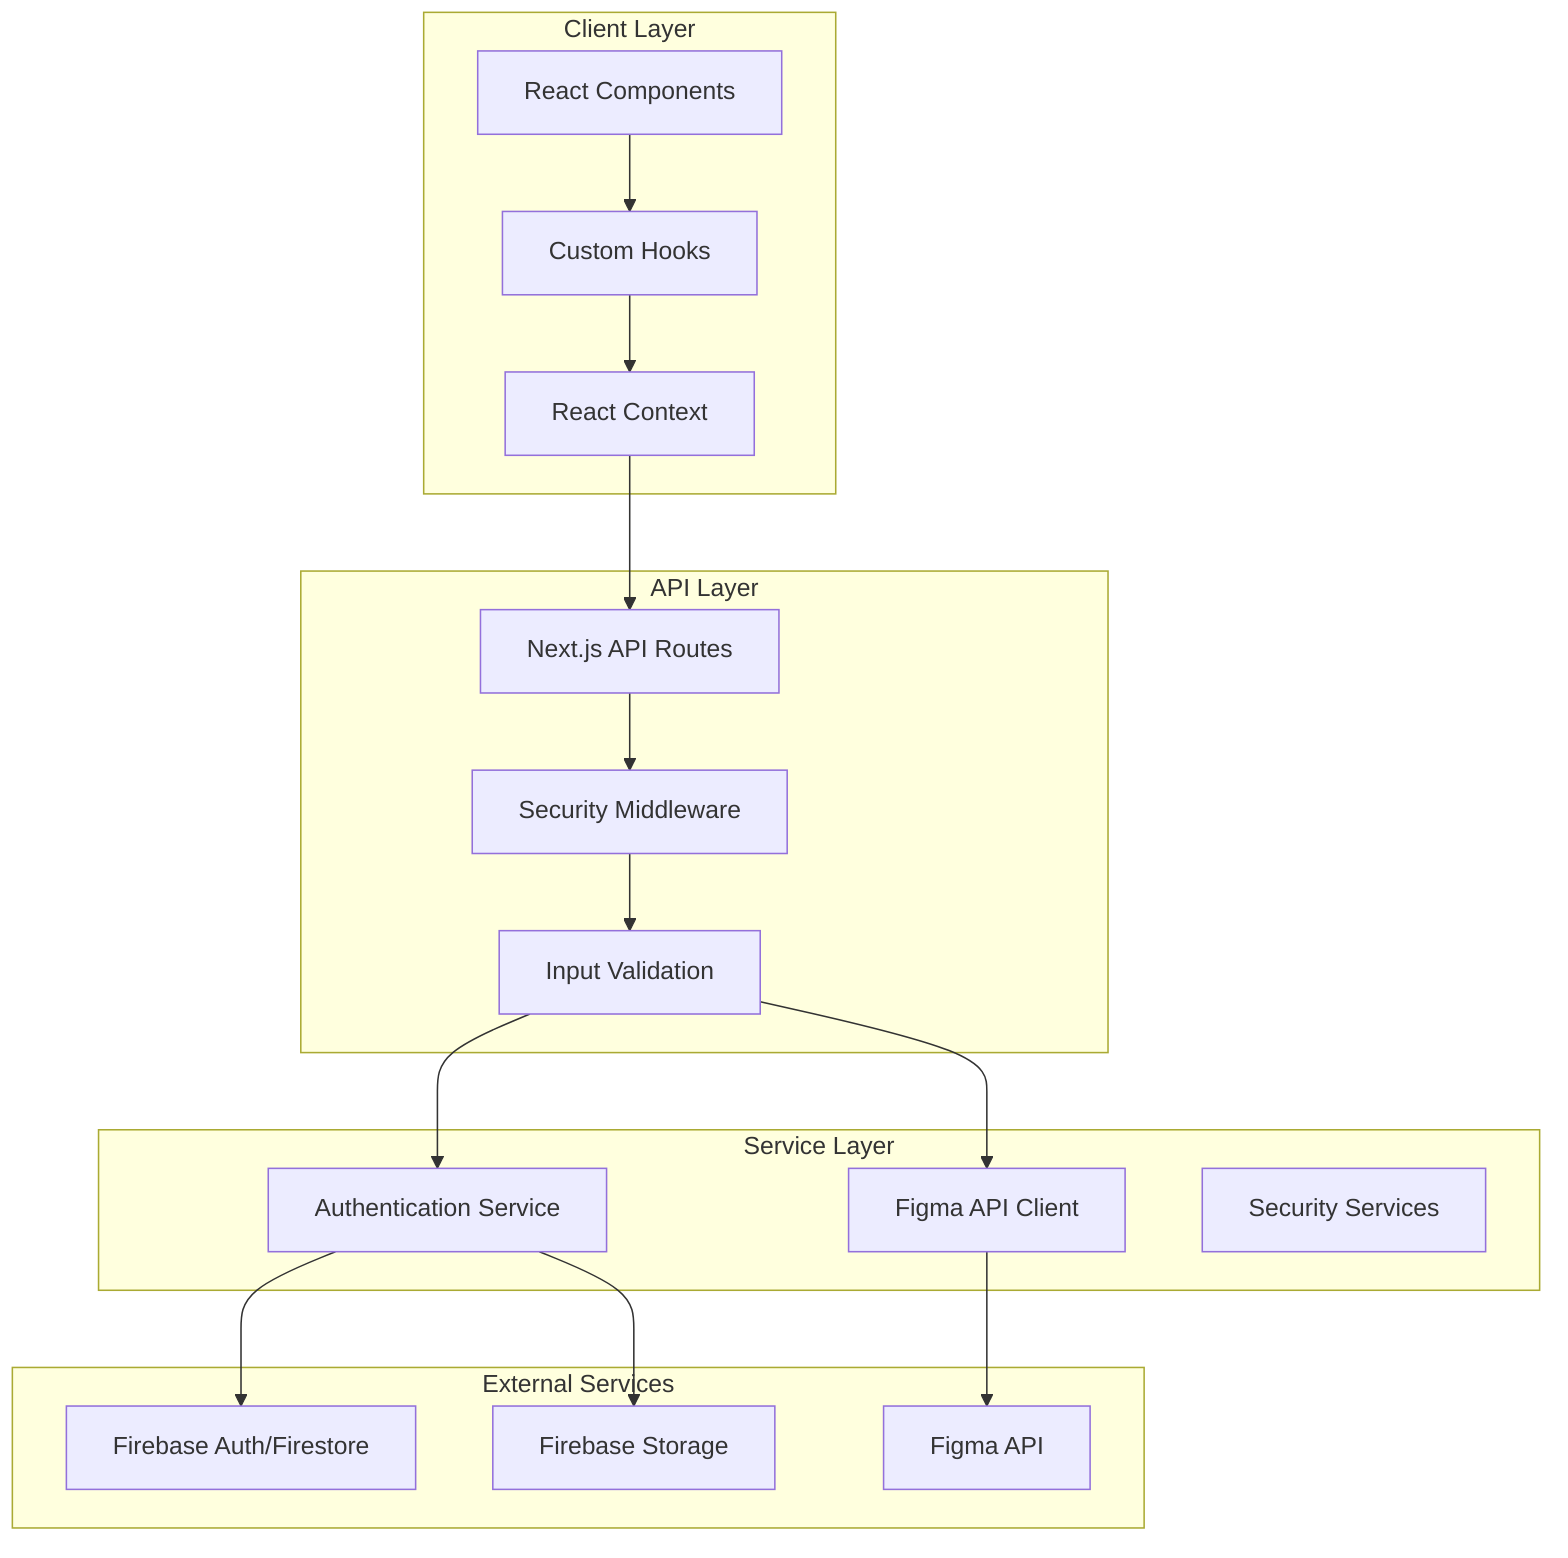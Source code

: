 graph TB
    subgraph "Client Layer"
        UI[React Components]
        Hooks[Custom Hooks]
        Context[React Context]
    end

    subgraph "API Layer"
        NextAPI[Next.js API Routes]
        Middleware[Security Middleware]
        Validation[Input Validation]
    end

    subgraph "Service Layer"
        Auth[Authentication Service]
        FigmaAPI[Figma API Client]
        Security[Security Services]
    end

    subgraph "External Services"
        Firebase[Firebase Auth/Firestore]
        FigmaExt[Figma API]
        Storage[Firebase Storage]
    end

    UI --> Hooks
    Hooks --> Context
    Context --> NextAPI
    NextAPI --> Middleware
    Middleware --> Validation
    Validation --> Auth
    Validation --> FigmaAPI
    Auth --> Firebase
    FigmaAPI --> FigmaExt
    Auth --> Storage